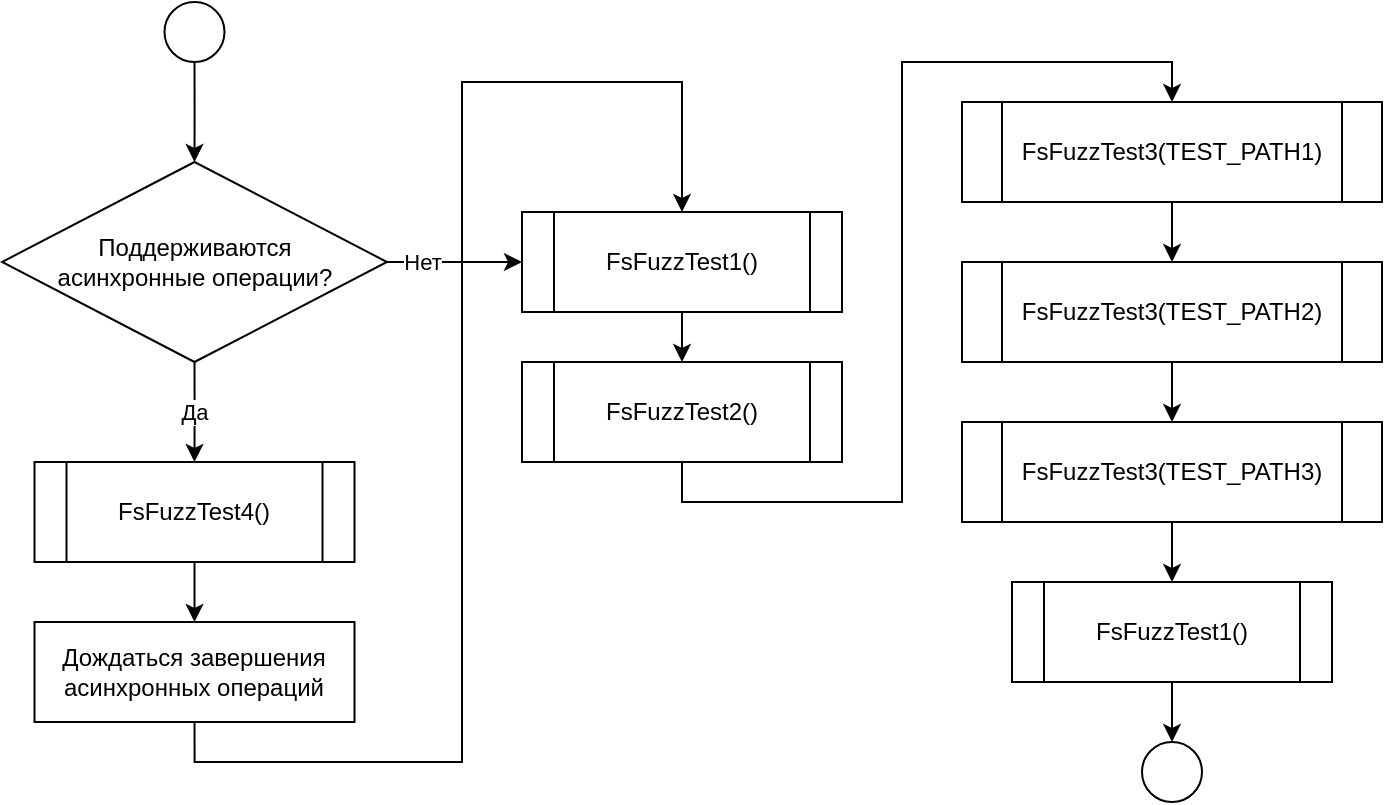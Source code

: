 <mxfile version="26.1.1">
  <diagram name="Page-1" id="kXWZeA05D_i5v_p10qM3">
    <mxGraphModel dx="662" dy="355" grid="1" gridSize="10" guides="1" tooltips="1" connect="1" arrows="1" fold="1" page="1" pageScale="1" pageWidth="827" pageHeight="1169" math="0" shadow="0">
      <root>
        <mxCell id="0" />
        <mxCell id="1" parent="0" />
        <mxCell id="xchGqeE9OOD53DsOn6Bu-16" style="edgeStyle=orthogonalEdgeStyle;rounded=0;orthogonalLoop=1;jettySize=auto;html=1;exitX=0.5;exitY=1;exitDx=0;exitDy=0;entryX=0.5;entryY=0;entryDx=0;entryDy=0;" parent="1" source="xchGqeE9OOD53DsOn6Bu-1" target="xchGqeE9OOD53DsOn6Bu-2" edge="1">
          <mxGeometry relative="1" as="geometry" />
        </mxCell>
        <mxCell id="xchGqeE9OOD53DsOn6Bu-1" value="" style="ellipse;whiteSpace=wrap;html=1;aspect=fixed;" parent="1" vertex="1">
          <mxGeometry x="121.25" y="30" width="30" height="30" as="geometry" />
        </mxCell>
        <mxCell id="xchGqeE9OOD53DsOn6Bu-17" value="Да" style="edgeStyle=orthogonalEdgeStyle;rounded=0;orthogonalLoop=1;jettySize=auto;html=1;exitX=0.5;exitY=1;exitDx=0;exitDy=0;entryX=0.5;entryY=0;entryDx=0;entryDy=0;" parent="1" source="xchGqeE9OOD53DsOn6Bu-2" target="xchGqeE9OOD53DsOn6Bu-3" edge="1">
          <mxGeometry relative="1" as="geometry" />
        </mxCell>
        <mxCell id="xchGqeE9OOD53DsOn6Bu-20" value="Нет" style="edgeStyle=orthogonalEdgeStyle;rounded=0;orthogonalLoop=1;jettySize=auto;html=1;exitX=1;exitY=0.5;exitDx=0;exitDy=0;entryX=0;entryY=0.5;entryDx=0;entryDy=0;" parent="1" source="xchGqeE9OOD53DsOn6Bu-2" target="xchGqeE9OOD53DsOn6Bu-5" edge="1">
          <mxGeometry x="-0.481" relative="1" as="geometry">
            <mxPoint as="offset" />
          </mxGeometry>
        </mxCell>
        <mxCell id="xchGqeE9OOD53DsOn6Bu-2" value="Поддерживаются асинхронные операции?" style="rhombus;whiteSpace=wrap;html=1;spacingLeft=20;spacingRight=20;" parent="1" vertex="1">
          <mxGeometry x="40" y="110" width="192.5" height="100" as="geometry" />
        </mxCell>
        <mxCell id="xchGqeE9OOD53DsOn6Bu-18" style="edgeStyle=orthogonalEdgeStyle;rounded=0;orthogonalLoop=1;jettySize=auto;html=1;exitX=0.5;exitY=1;exitDx=0;exitDy=0;entryX=0.5;entryY=0;entryDx=0;entryDy=0;" parent="1" source="xchGqeE9OOD53DsOn6Bu-3" target="xchGqeE9OOD53DsOn6Bu-4" edge="1">
          <mxGeometry relative="1" as="geometry" />
        </mxCell>
        <mxCell id="xchGqeE9OOD53DsOn6Bu-3" value="FsFuzzTest4()" style="shape=process;whiteSpace=wrap;html=1;backgroundOutline=1;" parent="1" vertex="1">
          <mxGeometry x="56.25" y="260" width="160" height="50" as="geometry" />
        </mxCell>
        <mxCell id="xchGqeE9OOD53DsOn6Bu-19" style="edgeStyle=orthogonalEdgeStyle;rounded=0;orthogonalLoop=1;jettySize=auto;html=1;exitX=0.5;exitY=1;exitDx=0;exitDy=0;entryX=0.5;entryY=0;entryDx=0;entryDy=0;" parent="1" source="xchGqeE9OOD53DsOn6Bu-4" target="xchGqeE9OOD53DsOn6Bu-5" edge="1">
          <mxGeometry relative="1" as="geometry">
            <Array as="points">
              <mxPoint x="136" y="410" />
              <mxPoint x="270" y="410" />
              <mxPoint x="270" y="70" />
              <mxPoint x="380" y="70" />
            </Array>
          </mxGeometry>
        </mxCell>
        <mxCell id="xchGqeE9OOD53DsOn6Bu-4" value="Дождаться завершения асинхронных операций" style="rounded=0;whiteSpace=wrap;html=1;" parent="1" vertex="1">
          <mxGeometry x="56.25" y="340" width="160" height="50" as="geometry" />
        </mxCell>
        <mxCell id="xchGqeE9OOD53DsOn6Bu-21" style="edgeStyle=orthogonalEdgeStyle;rounded=0;orthogonalLoop=1;jettySize=auto;html=1;exitX=0.5;exitY=1;exitDx=0;exitDy=0;entryX=0.5;entryY=0;entryDx=0;entryDy=0;" parent="1" source="xchGqeE9OOD53DsOn6Bu-5" target="xchGqeE9OOD53DsOn6Bu-6" edge="1">
          <mxGeometry relative="1" as="geometry" />
        </mxCell>
        <mxCell id="xchGqeE9OOD53DsOn6Bu-5" value="FsFuzzTest1()" style="shape=process;whiteSpace=wrap;html=1;backgroundOutline=1;" parent="1" vertex="1">
          <mxGeometry x="300" y="135" width="160" height="50" as="geometry" />
        </mxCell>
        <mxCell id="xchGqeE9OOD53DsOn6Bu-22" style="edgeStyle=orthogonalEdgeStyle;rounded=0;orthogonalLoop=1;jettySize=auto;html=1;exitX=0.5;exitY=1;exitDx=0;exitDy=0;entryX=0.5;entryY=0;entryDx=0;entryDy=0;" parent="1" source="xchGqeE9OOD53DsOn6Bu-6" target="xchGqeE9OOD53DsOn6Bu-7" edge="1">
          <mxGeometry relative="1" as="geometry" />
        </mxCell>
        <mxCell id="xchGqeE9OOD53DsOn6Bu-6" value="FsFuzzTest2()" style="shape=process;whiteSpace=wrap;html=1;backgroundOutline=1;" parent="1" vertex="1">
          <mxGeometry x="300" y="210" width="160" height="50" as="geometry" />
        </mxCell>
        <mxCell id="xchGqeE9OOD53DsOn6Bu-23" style="edgeStyle=orthogonalEdgeStyle;rounded=0;orthogonalLoop=1;jettySize=auto;html=1;exitX=0.5;exitY=1;exitDx=0;exitDy=0;entryX=0.5;entryY=0;entryDx=0;entryDy=0;" parent="1" source="xchGqeE9OOD53DsOn6Bu-7" target="xchGqeE9OOD53DsOn6Bu-8" edge="1">
          <mxGeometry relative="1" as="geometry" />
        </mxCell>
        <mxCell id="xchGqeE9OOD53DsOn6Bu-7" value="FsFuzzTest3(TEST_PATH1)" style="shape=process;whiteSpace=wrap;html=1;backgroundOutline=1;size=0.095;" parent="1" vertex="1">
          <mxGeometry x="520" y="80" width="210" height="50" as="geometry" />
        </mxCell>
        <mxCell id="xchGqeE9OOD53DsOn6Bu-24" style="edgeStyle=orthogonalEdgeStyle;rounded=0;orthogonalLoop=1;jettySize=auto;html=1;exitX=0.5;exitY=1;exitDx=0;exitDy=0;entryX=0.5;entryY=0;entryDx=0;entryDy=0;" parent="1" source="xchGqeE9OOD53DsOn6Bu-8" target="xchGqeE9OOD53DsOn6Bu-11" edge="1">
          <mxGeometry relative="1" as="geometry" />
        </mxCell>
        <mxCell id="xchGqeE9OOD53DsOn6Bu-8" value="FsFuzzTest3(TEST_PATH2)" style="shape=process;whiteSpace=wrap;html=1;backgroundOutline=1;size=0.095;" parent="1" vertex="1">
          <mxGeometry x="520" y="160" width="210" height="50" as="geometry" />
        </mxCell>
        <mxCell id="xchGqeE9OOD53DsOn6Bu-25" style="edgeStyle=orthogonalEdgeStyle;rounded=0;orthogonalLoop=1;jettySize=auto;html=1;exitX=0.5;exitY=1;exitDx=0;exitDy=0;entryX=0.5;entryY=0;entryDx=0;entryDy=0;" parent="1" source="xchGqeE9OOD53DsOn6Bu-11" target="xchGqeE9OOD53DsOn6Bu-14" edge="1">
          <mxGeometry relative="1" as="geometry" />
        </mxCell>
        <mxCell id="xchGqeE9OOD53DsOn6Bu-11" value="FsFuzzTest3(TEST_PATH3)" style="shape=process;whiteSpace=wrap;html=1;backgroundOutline=1;size=0.095;" parent="1" vertex="1">
          <mxGeometry x="520" y="240" width="210" height="50" as="geometry" />
        </mxCell>
        <mxCell id="xchGqeE9OOD53DsOn6Bu-13" style="edgeStyle=orthogonalEdgeStyle;rounded=0;orthogonalLoop=1;jettySize=auto;html=1;exitX=0.5;exitY=1;exitDx=0;exitDy=0;" parent="1" source="xchGqeE9OOD53DsOn6Bu-7" target="xchGqeE9OOD53DsOn6Bu-7" edge="1">
          <mxGeometry relative="1" as="geometry" />
        </mxCell>
        <mxCell id="xchGqeE9OOD53DsOn6Bu-26" style="edgeStyle=orthogonalEdgeStyle;rounded=0;orthogonalLoop=1;jettySize=auto;html=1;exitX=0.5;exitY=1;exitDx=0;exitDy=0;entryX=0.5;entryY=0;entryDx=0;entryDy=0;" parent="1" source="xchGqeE9OOD53DsOn6Bu-14" target="xchGqeE9OOD53DsOn6Bu-15" edge="1">
          <mxGeometry relative="1" as="geometry" />
        </mxCell>
        <mxCell id="xchGqeE9OOD53DsOn6Bu-14" value="FsFuzzTest1()" style="shape=process;whiteSpace=wrap;html=1;backgroundOutline=1;" parent="1" vertex="1">
          <mxGeometry x="545" y="320" width="160" height="50" as="geometry" />
        </mxCell>
        <mxCell id="xchGqeE9OOD53DsOn6Bu-15" value="" style="ellipse;whiteSpace=wrap;html=1;aspect=fixed;" parent="1" vertex="1">
          <mxGeometry x="610" y="400" width="30" height="30" as="geometry" />
        </mxCell>
      </root>
    </mxGraphModel>
  </diagram>
</mxfile>
